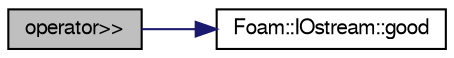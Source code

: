 digraph "operator&gt;&gt;"
{
  bgcolor="transparent";
  edge [fontname="FreeSans",fontsize="10",labelfontname="FreeSans",labelfontsize="10"];
  node [fontname="FreeSans",fontsize="10",shape=record];
  rankdir="LR";
  Node112900 [label="operator\>\>",height=0.2,width=0.4,color="black", fillcolor="grey75", style="filled", fontcolor="black"];
  Node112900 -> Node112901 [color="midnightblue",fontsize="10",style="solid",fontname="FreeSans"];
  Node112901 [label="Foam::IOstream::good",height=0.2,width=0.4,color="black",URL="$a26226.html#abdcc7f96f487faadc7769afcf58fe992",tooltip="Return true if next operation might succeed. "];
}
